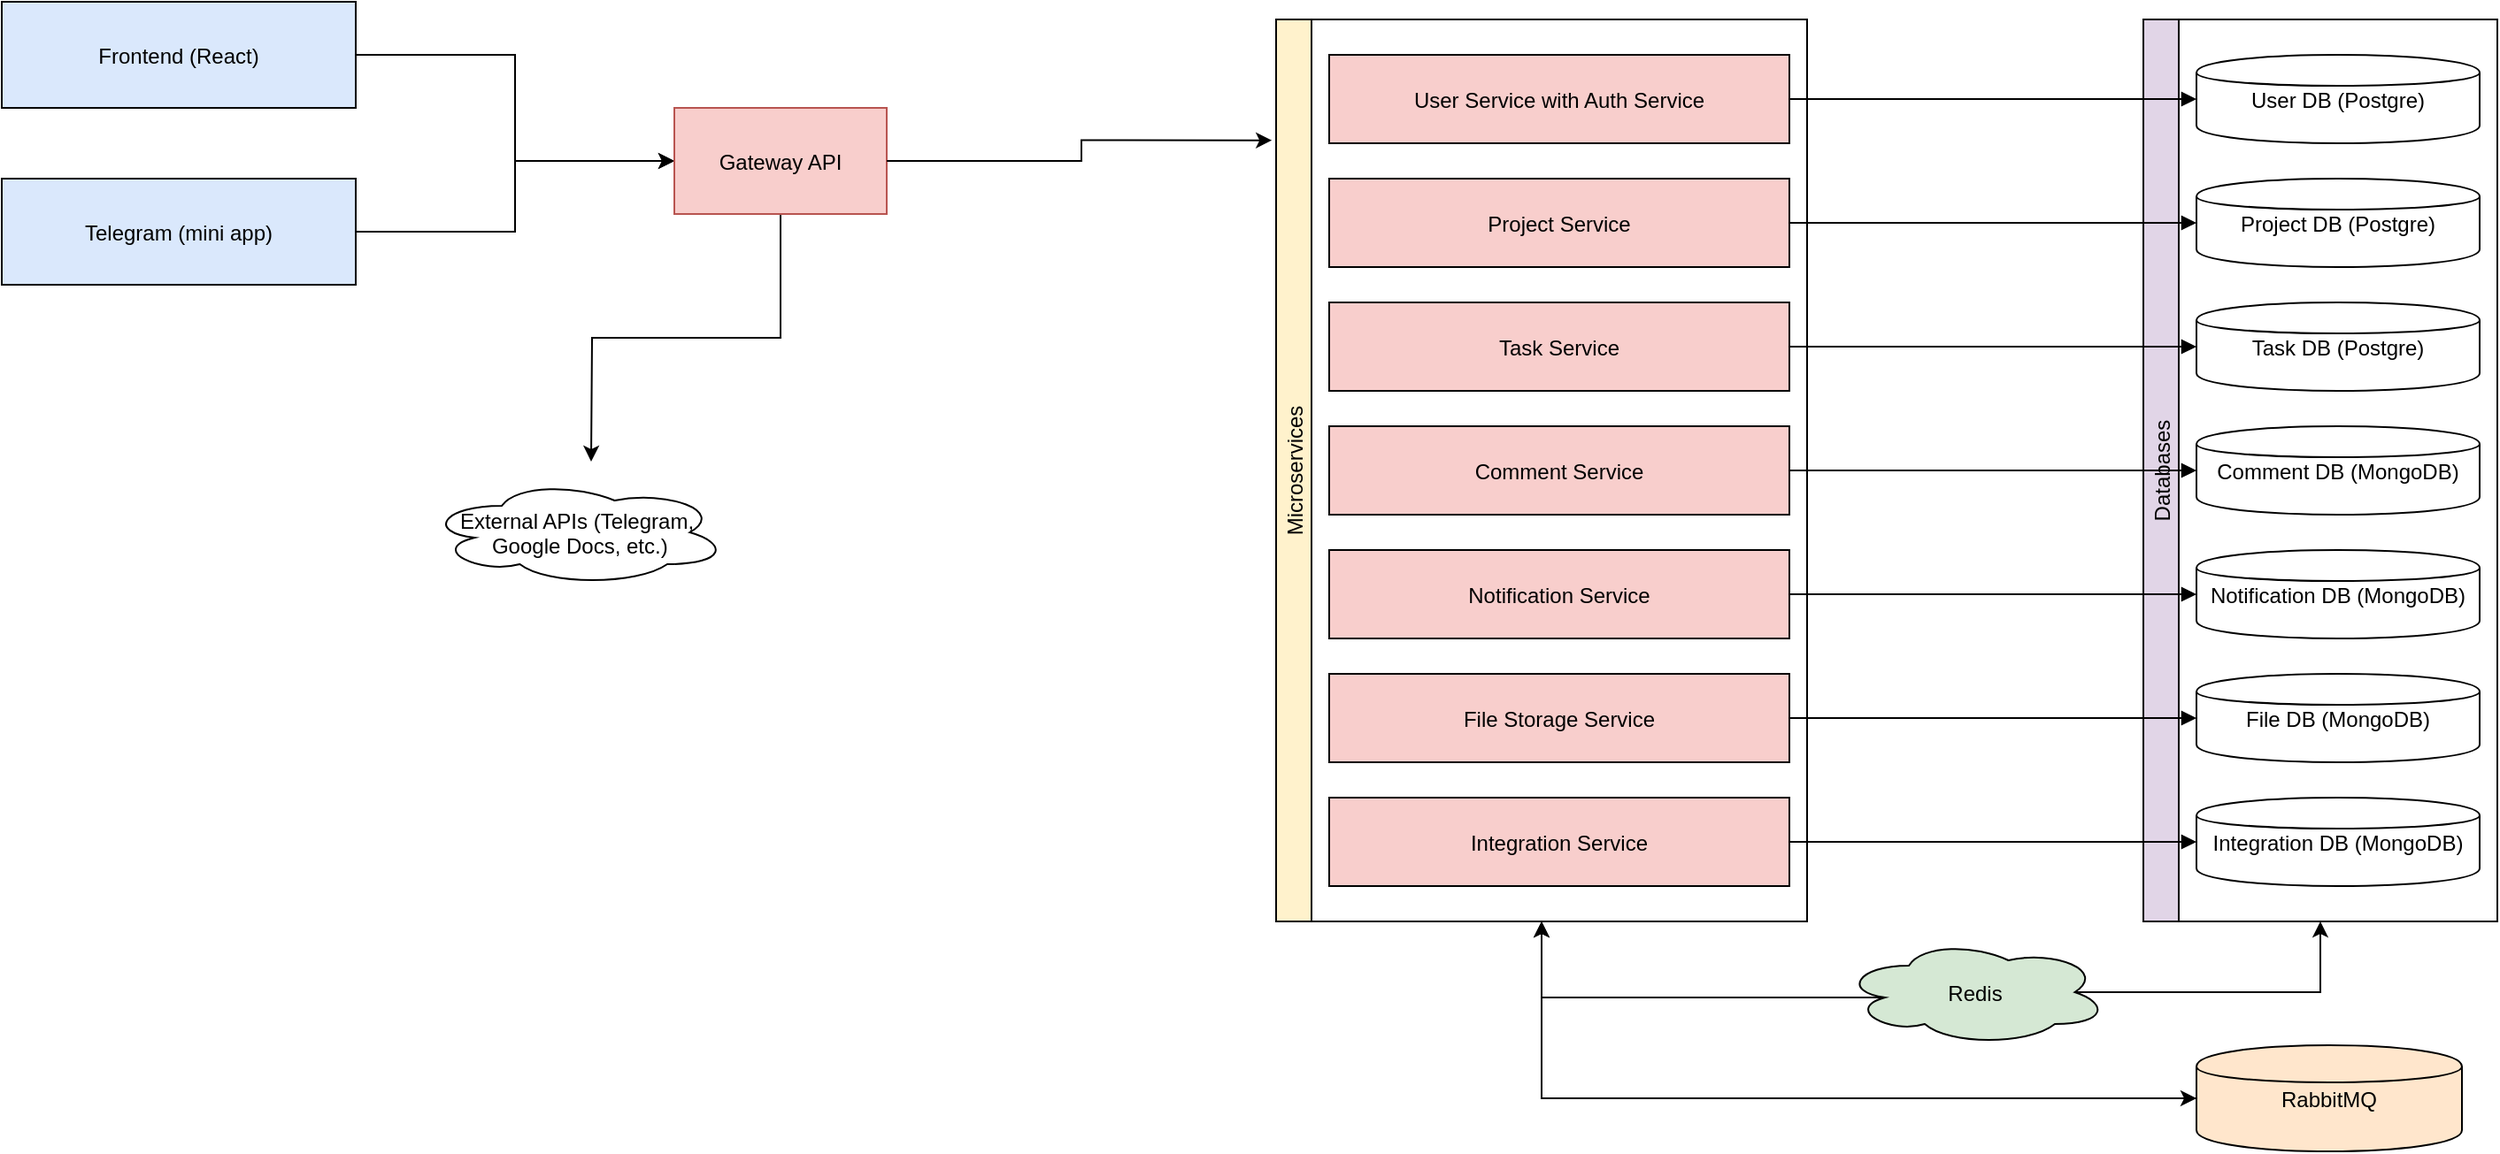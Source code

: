 <mxfile version="22.1.22" type="embed">
  <diagram name="ER Diagram" id="DqlgzqoTB91BJFugSPi0">
    <mxGraphModel dx="2138" dy="1287" grid="1" gridSize="10" guides="1" tooltips="1" connect="1" arrows="1" fold="1" page="1" pageScale="1" pageWidth="827" pageHeight="1169" math="0" shadow="0">
      <root>
        <mxCell id="0" />
        <mxCell id="1" parent="0" />
        <mxCell id="5" value="" style="edgeStyle=orthogonalEdgeStyle;rounded=0;orthogonalLoop=1;jettySize=auto;html=1;entryX=0;entryY=0.5;entryDx=0;entryDy=0;" parent="1" source="cDcAgVE76lgruSD-sZZl-52" target="17" edge="1">
          <mxGeometry relative="1" as="geometry">
            <mxPoint x="350" y="130" as="targetPoint" />
          </mxGeometry>
        </mxCell>
        <mxCell id="cDcAgVE76lgruSD-sZZl-52" value="Frontend (React)" style="shape=rectangle;fillColor=#dae8fc;" parent="1" vertex="1">
          <mxGeometry x="50" y="40" width="200" height="60" as="geometry" />
        </mxCell>
        <mxCell id="16" style="edgeStyle=orthogonalEdgeStyle;rounded=0;orthogonalLoop=1;jettySize=auto;html=1;exitX=0.5;exitY=1;exitDx=0;exitDy=0;entryX=0;entryY=0.5;entryDx=0;entryDy=0;" parent="1" source="cDcAgVE76lgruSD-sZZl-55" target="7" edge="1">
          <mxGeometry relative="1" as="geometry" />
        </mxCell>
        <mxCell id="cDcAgVE76lgruSD-sZZl-55" value="Microservices" style="shape=swimlane;horizontal=0;startSize=20;fillColor=#fff2cc;" parent="1" vertex="1">
          <mxGeometry x="770" y="50" width="300" height="510" as="geometry" />
        </mxCell>
        <mxCell id="cDcAgVE76lgruSD-sZZl-57" value="User Service with Auth Service" style="shape=rectangle;fillColor=#f8cecc;" parent="cDcAgVE76lgruSD-sZZl-55" vertex="1">
          <mxGeometry x="30" y="20" width="260" height="50" as="geometry" />
        </mxCell>
        <mxCell id="cDcAgVE76lgruSD-sZZl-58" value="Project Service" style="shape=rectangle;fillColor=#f8cecc;" parent="cDcAgVE76lgruSD-sZZl-55" vertex="1">
          <mxGeometry x="30" y="90" width="260" height="50" as="geometry" />
        </mxCell>
        <mxCell id="cDcAgVE76lgruSD-sZZl-59" value="Task Service" style="shape=rectangle;fillColor=#f8cecc;" parent="cDcAgVE76lgruSD-sZZl-55" vertex="1">
          <mxGeometry x="30" y="160" width="260" height="50" as="geometry" />
        </mxCell>
        <mxCell id="cDcAgVE76lgruSD-sZZl-60" value="Comment Service" style="shape=rectangle;fillColor=#f8cecc;" parent="cDcAgVE76lgruSD-sZZl-55" vertex="1">
          <mxGeometry x="30" y="230" width="260" height="50" as="geometry" />
        </mxCell>
        <mxCell id="cDcAgVE76lgruSD-sZZl-61" value="Notification Service" style="shape=rectangle;fillColor=#f8cecc;" parent="cDcAgVE76lgruSD-sZZl-55" vertex="1">
          <mxGeometry x="30" y="300" width="260" height="50" as="geometry" />
        </mxCell>
        <mxCell id="cDcAgVE76lgruSD-sZZl-62" value="File Storage Service" style="shape=rectangle;fillColor=#f8cecc;" parent="cDcAgVE76lgruSD-sZZl-55" vertex="1">
          <mxGeometry x="30" y="370" width="260" height="50" as="geometry" />
        </mxCell>
        <mxCell id="cDcAgVE76lgruSD-sZZl-63" value="Integration Service" style="shape=rectangle;fillColor=#f8cecc;" parent="cDcAgVE76lgruSD-sZZl-55" vertex="1">
          <mxGeometry x="30" y="440" width="260" height="50" as="geometry" />
        </mxCell>
        <mxCell id="cDcAgVE76lgruSD-sZZl-65" value="Databases" style="shape=swimlane;horizontal=0;startSize=20;fillColor=#e1d5e7;" parent="1" vertex="1">
          <mxGeometry x="1260" y="50" width="200" height="510" as="geometry" />
        </mxCell>
        <mxCell id="cDcAgVE76lgruSD-sZZl-67" value="User DB (Postgre)" style="shape=cylinder;fillColor=#ffffff;" parent="cDcAgVE76lgruSD-sZZl-65" vertex="1">
          <mxGeometry x="30" y="20" width="160" height="50" as="geometry" />
        </mxCell>
        <mxCell id="cDcAgVE76lgruSD-sZZl-68" value="Project DB (Postgre)" style="shape=cylinder;fillColor=#ffffff;" parent="cDcAgVE76lgruSD-sZZl-65" vertex="1">
          <mxGeometry x="30" y="90" width="160" height="50" as="geometry" />
        </mxCell>
        <mxCell id="cDcAgVE76lgruSD-sZZl-69" value="Task DB (Postgre)" style="shape=cylinder;fillColor=#ffffff;" parent="cDcAgVE76lgruSD-sZZl-65" vertex="1">
          <mxGeometry x="30" y="160" width="160" height="50" as="geometry" />
        </mxCell>
        <mxCell id="cDcAgVE76lgruSD-sZZl-70" value="Comment DB (MongoDB)" style="shape=cylinder;fillColor=#ffffff;" parent="cDcAgVE76lgruSD-sZZl-65" vertex="1">
          <mxGeometry x="30" y="230" width="160" height="50" as="geometry" />
        </mxCell>
        <mxCell id="cDcAgVE76lgruSD-sZZl-71" value="Notification DB (MongoDB)" style="shape=cylinder;fillColor=#ffffff;" parent="cDcAgVE76lgruSD-sZZl-65" vertex="1">
          <mxGeometry x="30" y="300" width="160" height="50" as="geometry" />
        </mxCell>
        <mxCell id="cDcAgVE76lgruSD-sZZl-72" value="File DB (MongoDB)" style="shape=cylinder;fillColor=#ffffff;" parent="cDcAgVE76lgruSD-sZZl-65" vertex="1">
          <mxGeometry x="30" y="370" width="160" height="50" as="geometry" />
        </mxCell>
        <mxCell id="cDcAgVE76lgruSD-sZZl-73" value="Integration DB (MongoDB)" style="shape=cylinder;fillColor=#ffffff;" parent="cDcAgVE76lgruSD-sZZl-65" vertex="1">
          <mxGeometry x="30" y="440" width="160" height="50" as="geometry" />
        </mxCell>
        <mxCell id="cDcAgVE76lgruSD-sZZl-75" style="edgeStyle=elbowEdgeStyle;endArrow=block;" parent="1" source="cDcAgVE76lgruSD-sZZl-57" target="cDcAgVE76lgruSD-sZZl-67" edge="1">
          <mxGeometry relative="1" as="geometry" />
        </mxCell>
        <mxCell id="cDcAgVE76lgruSD-sZZl-76" style="edgeStyle=elbowEdgeStyle;endArrow=block;" parent="1" source="cDcAgVE76lgruSD-sZZl-58" target="cDcAgVE76lgruSD-sZZl-68" edge="1">
          <mxGeometry relative="1" as="geometry" />
        </mxCell>
        <mxCell id="cDcAgVE76lgruSD-sZZl-77" style="edgeStyle=elbowEdgeStyle;endArrow=block;" parent="1" source="cDcAgVE76lgruSD-sZZl-59" target="cDcAgVE76lgruSD-sZZl-69" edge="1">
          <mxGeometry relative="1" as="geometry" />
        </mxCell>
        <mxCell id="cDcAgVE76lgruSD-sZZl-78" style="edgeStyle=elbowEdgeStyle;endArrow=block;" parent="1" source="cDcAgVE76lgruSD-sZZl-60" target="cDcAgVE76lgruSD-sZZl-70" edge="1">
          <mxGeometry relative="1" as="geometry" />
        </mxCell>
        <mxCell id="cDcAgVE76lgruSD-sZZl-79" style="edgeStyle=elbowEdgeStyle;endArrow=block;" parent="1" source="cDcAgVE76lgruSD-sZZl-61" target="cDcAgVE76lgruSD-sZZl-71" edge="1">
          <mxGeometry relative="1" as="geometry" />
        </mxCell>
        <mxCell id="cDcAgVE76lgruSD-sZZl-80" style="edgeStyle=elbowEdgeStyle;endArrow=block;" parent="1" source="cDcAgVE76lgruSD-sZZl-62" target="cDcAgVE76lgruSD-sZZl-72" edge="1">
          <mxGeometry relative="1" as="geometry" />
        </mxCell>
        <mxCell id="cDcAgVE76lgruSD-sZZl-81" style="edgeStyle=elbowEdgeStyle;endArrow=block;" parent="1" source="cDcAgVE76lgruSD-sZZl-63" target="cDcAgVE76lgruSD-sZZl-73" edge="1">
          <mxGeometry relative="1" as="geometry" />
        </mxCell>
        <mxCell id="cDcAgVE76lgruSD-sZZl-82" value="External APIs (Telegram,&#xa; Google Docs, etc.)" style="shape=cloud;fillColor=#ffffff;" parent="1" vertex="1">
          <mxGeometry x="290" y="310" width="170" height="60" as="geometry" />
        </mxCell>
        <mxCell id="2" value="" style="edgeStyle=orthogonalEdgeStyle;rounded=0;orthogonalLoop=1;jettySize=auto;html=1;exitX=0.5;exitY=1;exitDx=0;exitDy=0;" parent="1" source="17" edge="1">
          <mxGeometry relative="1" as="geometry">
            <mxPoint x="450" y="760" as="sourcePoint" />
            <mxPoint x="383" y="300" as="targetPoint" />
          </mxGeometry>
        </mxCell>
        <mxCell id="4" value="" style="edgeStyle=orthogonalEdgeStyle;rounded=0;orthogonalLoop=1;jettySize=auto;html=1;" parent="1" source="3" target="17" edge="1">
          <mxGeometry relative="1" as="geometry">
            <mxPoint x="350" y="130" as="targetPoint" />
          </mxGeometry>
        </mxCell>
        <mxCell id="3" value="Telegram (mini app)" style="shape=rectangle;fillColor=#dae8fc;" parent="1" vertex="1">
          <mxGeometry x="50" y="140" width="200" height="60" as="geometry" />
        </mxCell>
        <mxCell id="11" style="edgeStyle=orthogonalEdgeStyle;rounded=0;orthogonalLoop=1;jettySize=auto;html=1;exitX=0.875;exitY=0.5;exitDx=0;exitDy=0;exitPerimeter=0;entryX=0.5;entryY=1;entryDx=0;entryDy=0;" parent="1" source="6" target="cDcAgVE76lgruSD-sZZl-65" edge="1">
          <mxGeometry relative="1" as="geometry" />
        </mxCell>
        <mxCell id="12" style="edgeStyle=orthogonalEdgeStyle;rounded=0;orthogonalLoop=1;jettySize=auto;html=1;exitX=0.16;exitY=0.55;exitDx=0;exitDy=0;exitPerimeter=0;entryX=0.5;entryY=1;entryDx=0;entryDy=0;" parent="1" source="6" target="cDcAgVE76lgruSD-sZZl-55" edge="1">
          <mxGeometry relative="1" as="geometry" />
        </mxCell>
        <mxCell id="6" value="Redis" style="shape=cloud;fillColor=#d5e8d4;" parent="1" vertex="1">
          <mxGeometry x="1090" y="570" width="150" height="60" as="geometry" />
        </mxCell>
        <mxCell id="13" style="edgeStyle=orthogonalEdgeStyle;rounded=0;orthogonalLoop=1;jettySize=auto;html=1;exitX=0;exitY=0.5;exitDx=0;exitDy=0;entryX=0.5;entryY=1;entryDx=0;entryDy=0;" parent="1" source="7" target="cDcAgVE76lgruSD-sZZl-55" edge="1">
          <mxGeometry relative="1" as="geometry" />
        </mxCell>
        <mxCell id="7" value="RabbitMQ" style="shape=cylinder;fillColor=#ffe6cc;" parent="1" vertex="1">
          <mxGeometry x="1290" y="630" width="150" height="60" as="geometry" />
        </mxCell>
        <mxCell id="17" value="Gateway API" style="shape=rectangle;fillColor=#f8cecc;strokeColor=#b85450;" parent="1" vertex="1">
          <mxGeometry x="430" y="100" width="120" height="60" as="geometry" />
        </mxCell>
        <mxCell id="20" style="edgeStyle=orthogonalEdgeStyle;rounded=0;orthogonalLoop=1;jettySize=auto;html=1;exitX=1;exitY=0.5;exitDx=0;exitDy=0;entryX=-0.008;entryY=0.134;entryDx=0;entryDy=0;entryPerimeter=0;" parent="1" source="17" target="cDcAgVE76lgruSD-sZZl-55" edge="1">
          <mxGeometry relative="1" as="geometry" />
        </mxCell>
      </root>
    </mxGraphModel>
  </diagram>
</mxfile>

